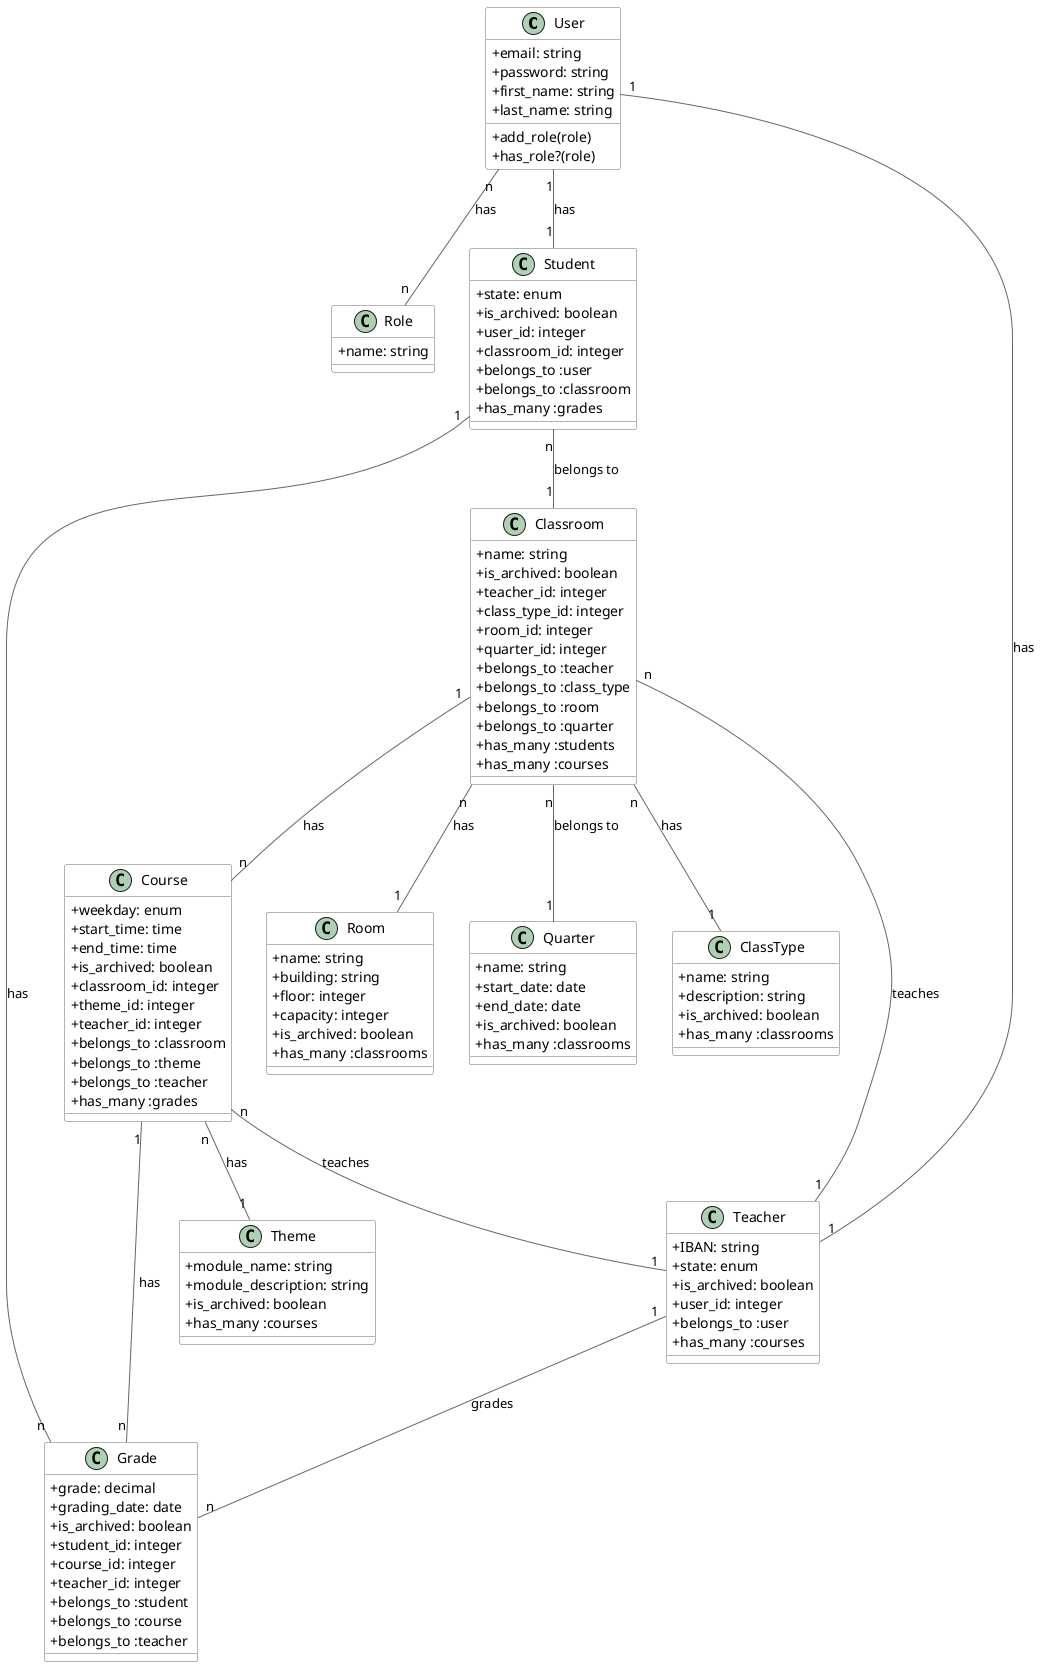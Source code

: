@startuml ES School Management System

' Style settings
skinparam classAttributeIconSize 0
skinparam class {
    BackgroundColor White
    ArrowColor #666666
    BorderColor #666666
}

' Base User class
class User {
    +email: string
    +password: string
    +first_name: string
    +last_name: string
    +add_role(role)
    +has_role?(role)
}

' Role class
class Role {
    +name: string
}

' Student class
class Student {
    +state: enum
    +is_archived: boolean
    +user_id: integer
    +classroom_id: integer
    +belongs_to :user
    +belongs_to :classroom
    +has_many :grades
}

' Teacher class
class Teacher {
    +IBAN: string
    +state: enum
    +is_archived: boolean
    +user_id: integer
    +belongs_to :user
    +has_many :courses
}

' Classroom class
class Classroom {
    +name: string
    +is_archived: boolean
    +teacher_id: integer
    +class_type_id: integer
    +room_id: integer
    +quarter_id: integer
    +belongs_to :teacher
    +belongs_to :class_type
    +belongs_to :room
    +belongs_to :quarter
    +has_many :students
    +has_many :courses
}

' Course class
class Course {
    +weekday: enum
    +start_time: time
    +end_time: time
    +is_archived: boolean
    +classroom_id: integer
    +theme_id: integer
    +teacher_id: integer
    +belongs_to :classroom
    +belongs_to :theme
    +belongs_to :teacher
    +has_many :grades
}

' Grade class
class Grade {
    +grade: decimal
    +grading_date: date
    +is_archived: boolean
    +student_id: integer
    +course_id: integer
    +teacher_id: integer
    +belongs_to :student
    +belongs_to :course
    +belongs_to :teacher
}

' Theme class
class Theme {
    +module_name: string
    +module_description: string
    +is_archived: boolean
    +has_many :courses
}

' Room class
class Room {
    +name: string
    +building: string
    +floor: integer
    +capacity: integer
    +is_archived: boolean
    +has_many :classrooms
}

' Quarter class
class Quarter {
    +name: string
    +start_date: date
    +end_date: date
    +is_archived: boolean
    +has_many :classrooms
}

' ClassType class
class ClassType {
    +name: string
    +description: string
    +is_archived: boolean
    +has_many :classrooms
}

' Relationships
User "1" -- "1" Student : has
User "1" -- "1" Teacher : has
User "n" -- "n" Role : has

Student "n" -- "1" Classroom : belongs to
Teacher "1" -- "n" Classroom : teaches
Classroom "n" -- "1" Room : has
Classroom "n" -- "1" Quarter : belongs to
Classroom "n" -- "1" ClassType : has

Classroom "1" -- "n" Course : has
Course "n" -- "1" Theme : has
Course "n" -- "1" Teacher : teaches
Course "1" -- "n" Grade : has

Student "1" -- "n" Grade : has
Teacher "1" -- "n" Grade : grades

@enduml 